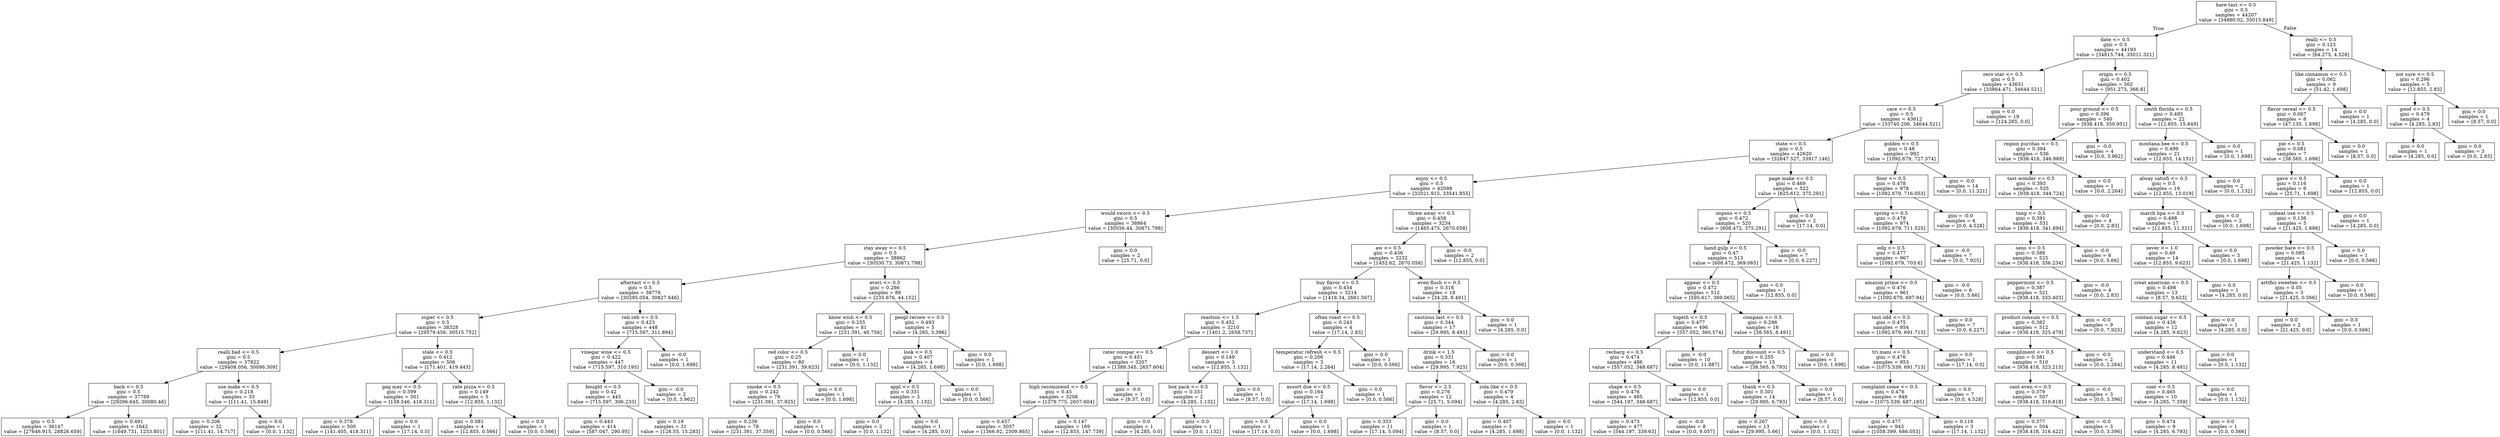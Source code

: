 digraph Tree {
node [shape=box] ;
0 [label="bare tast <= 0.5\ngini = 0.5\nsamples = 44207\nvalue = [34880.02, 35015.849]"] ;
1 [label="date <= 0.5\ngini = 0.5\nsamples = 44193\nvalue = [34815.744, 35011.321]"] ;
0 -> 1 [labeldistance=2.5, labelangle=45, headlabel="True"] ;
2 [label="zero star <= 0.5\ngini = 0.5\nsamples = 43631\nvalue = [33864.471, 34644.521]"] ;
1 -> 2 ;
3 [label="care <= 0.5\ngini = 0.5\nsamples = 43612\nvalue = [33740.206, 34644.521]"] ;
2 -> 3 ;
4 [label="state <= 0.5\ngini = 0.5\nsamples = 42620\nvalue = [32647.527, 33917.146]"] ;
3 -> 4 ;
5 [label="enjoy <= 0.5\ngini = 0.5\nsamples = 42098\nvalue = [32021.915, 33541.855]"] ;
4 -> 5 ;
6 [label="would sworn <= 0.5\ngini = 0.5\nsamples = 38864\nvalue = [30556.44, 30871.798]"] ;
5 -> 6 ;
7 [label="stay away <= 0.5\ngini = 0.5\nsamples = 38862\nvalue = [30530.73, 30871.798]"] ;
6 -> 7 ;
8 [label="aftertast <= 0.5\ngini = 0.5\nsamples = 38776\nvalue = [30295.054, 30827.646]"] ;
7 -> 8 ;
9 [label="super <= 0.5\ngini = 0.5\nsamples = 38328\nvalue = [29579.456, 30515.752]"] ;
8 -> 9 ;
10 [label="realli bad <= 0.5\ngini = 0.5\nsamples = 37822\nvalue = [29408.056, 30096.309]"] ;
9 -> 10 ;
11 [label="back <= 0.5\ngini = 0.5\nsamples = 37789\nvalue = [29296.645, 30080.46]"] ;
10 -> 11 ;
12 [label="gini = 0.5\nsamples = 36147\nvalue = [27646.915, 28826.659]"] ;
11 -> 12 ;
13 [label="gini = 0.491\nsamples = 1642\nvalue = [1649.731, 1253.801]"] ;
11 -> 13 ;
14 [label="use make <= 0.5\ngini = 0.218\nsamples = 33\nvalue = [111.41, 15.849]"] ;
10 -> 14 ;
15 [label="gini = 0.206\nsamples = 32\nvalue = [111.41, 14.717]"] ;
14 -> 15 ;
16 [label="gini = 0.0\nsamples = 1\nvalue = [0.0, 1.132]"] ;
14 -> 16 ;
17 [label="stale <= 0.5\ngini = 0.412\nsamples = 506\nvalue = [171.401, 419.443]"] ;
9 -> 17 ;
18 [label="gag may <= 0.5\ngini = 0.399\nsamples = 501\nvalue = [158.546, 418.311]"] ;
17 -> 18 ;
19 [label="gini = 0.378\nsamples = 500\nvalue = [141.405, 418.311]"] ;
18 -> 19 ;
20 [label="gini = 0.0\nsamples = 1\nvalue = [17.14, 0.0]"] ;
18 -> 20 ;
21 [label="rate pizza <= 0.5\ngini = 0.149\nsamples = 5\nvalue = [12.855, 1.132]"] ;
17 -> 21 ;
22 [label="gini = 0.081\nsamples = 4\nvalue = [12.855, 0.566]"] ;
21 -> 22 ;
23 [label="gini = 0.0\nsamples = 1\nvalue = [0.0, 0.566]"] ;
21 -> 23 ;
24 [label="reli reb <= 0.5\ngini = 0.423\nsamples = 448\nvalue = [715.597, 311.894]"] ;
8 -> 24 ;
25 [label="vinegar wine <= 0.5\ngini = 0.422\nsamples = 447\nvalue = [715.597, 310.195]"] ;
24 -> 25 ;
26 [label="bought <= 0.5\ngini = 0.42\nsamples = 445\nvalue = [715.597, 306.233]"] ;
25 -> 26 ;
27 [label="gini = 0.443\nsamples = 414\nvalue = [587.047, 290.95]"] ;
26 -> 27 ;
28 [label="gini = 0.19\nsamples = 31\nvalue = [128.55, 15.283]"] ;
26 -> 28 ;
29 [label="gini = -0.0\nsamples = 2\nvalue = [0.0, 3.962]"] ;
25 -> 29 ;
30 [label="gini = -0.0\nsamples = 1\nvalue = [0.0, 1.698]"] ;
24 -> 30 ;
31 [label="everi <= 0.5\ngini = 0.266\nsamples = 86\nvalue = [235.676, 44.152]"] ;
7 -> 31 ;
32 [label="know wish <= 0.5\ngini = 0.255\nsamples = 81\nvalue = [231.391, 40.756]"] ;
31 -> 32 ;
33 [label="red color <= 0.5\ngini = 0.25\nsamples = 80\nvalue = [231.391, 39.623]"] ;
32 -> 33 ;
34 [label="smoke <= 0.5\ngini = 0.242\nsamples = 79\nvalue = [231.391, 37.925]"] ;
33 -> 34 ;
35 [label="gini = 0.239\nsamples = 78\nvalue = [231.391, 37.359]"] ;
34 -> 35 ;
36 [label="gini = 0.0\nsamples = 1\nvalue = [0.0, 0.566]"] ;
34 -> 36 ;
37 [label="gini = 0.0\nsamples = 1\nvalue = [0.0, 1.698]"] ;
33 -> 37 ;
38 [label="gini = 0.0\nsamples = 1\nvalue = [0.0, 1.132]"] ;
32 -> 38 ;
39 [label="peopl review <= 0.5\ngini = 0.493\nsamples = 5\nvalue = [4.285, 3.396]"] ;
31 -> 39 ;
40 [label="look <= 0.5\ngini = 0.407\nsamples = 4\nvalue = [4.285, 1.698]"] ;
39 -> 40 ;
41 [label="appl <= 0.5\ngini = 0.331\nsamples = 3\nvalue = [4.285, 1.132]"] ;
40 -> 41 ;
42 [label="gini = 0.0\nsamples = 2\nvalue = [0.0, 1.132]"] ;
41 -> 42 ;
43 [label="gini = 0.0\nsamples = 1\nvalue = [4.285, 0.0]"] ;
41 -> 43 ;
44 [label="gini = 0.0\nsamples = 1\nvalue = [0.0, 0.566]"] ;
40 -> 44 ;
45 [label="gini = 0.0\nsamples = 1\nvalue = [0.0, 1.698]"] ;
39 -> 45 ;
46 [label="gini = 0.0\nsamples = 2\nvalue = [25.71, 0.0]"] ;
6 -> 46 ;
47 [label="threw away <= 0.5\ngini = 0.458\nsamples = 3234\nvalue = [1465.475, 2670.058]"] ;
5 -> 47 ;
48 [label="aw <= 0.5\ngini = 0.456\nsamples = 3232\nvalue = [1452.62, 2670.058]"] ;
47 -> 48 ;
49 [label="buy flavor <= 0.5\ngini = 0.454\nsamples = 3214\nvalue = [1418.34, 2661.567]"] ;
48 -> 49 ;
50 [label="reaction <= 1.5\ngini = 0.452\nsamples = 3210\nvalue = [1401.2, 2658.737]"] ;
49 -> 50 ;
51 [label="rater compar <= 0.5\ngini = 0.451\nsamples = 3207\nvalue = [1388.345, 2657.604]"] ;
50 -> 51 ;
52 [label="high recommend <= 0.5\ngini = 0.45\nsamples = 3206\nvalue = [1379.775, 2657.604]"] ;
51 -> 52 ;
53 [label="gini = 0.457\nsamples = 3037\nvalue = [1366.92, 2509.865]"] ;
52 -> 53 ;
54 [label="gini = 0.147\nsamples = 169\nvalue = [12.855, 147.739]"] ;
52 -> 54 ;
55 [label="gini = -0.0\nsamples = 1\nvalue = [8.57, 0.0]"] ;
51 -> 55 ;
56 [label="dessert <= 1.0\ngini = 0.149\nsamples = 3\nvalue = [12.855, 1.132]"] ;
50 -> 56 ;
57 [label="box pack <= 0.5\ngini = 0.331\nsamples = 2\nvalue = [4.285, 1.132]"] ;
56 -> 57 ;
58 [label="gini = 0.0\nsamples = 1\nvalue = [4.285, 0.0]"] ;
57 -> 58 ;
59 [label="gini = 0.0\nsamples = 1\nvalue = [0.0, 1.132]"] ;
57 -> 59 ;
60 [label="gini = 0.0\nsamples = 1\nvalue = [8.57, 0.0]"] ;
56 -> 60 ;
61 [label="often roast <= 0.5\ngini = 0.243\nsamples = 4\nvalue = [17.14, 2.83]"] ;
49 -> 61 ;
62 [label="temperatur refresh <= 0.5\ngini = 0.206\nsamples = 3\nvalue = [17.14, 2.264]"] ;
61 -> 62 ;
63 [label="assort due <= 0.5\ngini = 0.164\nsamples = 2\nvalue = [17.14, 1.698]"] ;
62 -> 63 ;
64 [label="gini = 0.0\nsamples = 1\nvalue = [17.14, 0.0]"] ;
63 -> 64 ;
65 [label="gini = 0.0\nsamples = 1\nvalue = [0.0, 1.698]"] ;
63 -> 65 ;
66 [label="gini = 0.0\nsamples = 1\nvalue = [0.0, 0.566]"] ;
62 -> 66 ;
67 [label="gini = 0.0\nsamples = 1\nvalue = [0.0, 0.566]"] ;
61 -> 67 ;
68 [label="even flush <= 0.5\ngini = 0.318\nsamples = 18\nvalue = [34.28, 8.491]"] ;
48 -> 68 ;
69 [label="cautious last <= 0.5\ngini = 0.344\nsamples = 17\nvalue = [29.995, 8.491]"] ;
68 -> 69 ;
70 [label="drink <= 1.5\ngini = 0.331\nsamples = 16\nvalue = [29.995, 7.925]"] ;
69 -> 70 ;
71 [label="flavor <= 2.5\ngini = 0.276\nsamples = 12\nvalue = [25.71, 5.094]"] ;
70 -> 71 ;
72 [label="gini = 0.353\nsamples = 11\nvalue = [17.14, 5.094]"] ;
71 -> 72 ;
73 [label="gini = 0.0\nsamples = 1\nvalue = [8.57, 0.0]"] ;
71 -> 73 ;
74 [label="zola like <= 0.5\ngini = 0.479\nsamples = 4\nvalue = [4.285, 2.83]"] ;
70 -> 74 ;
75 [label="gini = 0.407\nsamples = 3\nvalue = [4.285, 1.698]"] ;
74 -> 75 ;
76 [label="gini = 0.0\nsamples = 1\nvalue = [0.0, 1.132]"] ;
74 -> 76 ;
77 [label="gini = 0.0\nsamples = 1\nvalue = [0.0, 0.566]"] ;
69 -> 77 ;
78 [label="gini = 0.0\nsamples = 1\nvalue = [4.285, 0.0]"] ;
68 -> 78 ;
79 [label="gini = -0.0\nsamples = 2\nvalue = [12.855, 0.0]"] ;
47 -> 79 ;
80 [label="page make <= 0.5\ngini = 0.469\nsamples = 522\nvalue = [625.612, 375.291]"] ;
4 -> 80 ;
81 [label="imposs <= 0.5\ngini = 0.472\nsamples = 520\nvalue = [608.472, 375.291]"] ;
80 -> 81 ;
82 [label="hand gulp <= 0.5\ngini = 0.47\nsamples = 513\nvalue = [608.472, 369.065]"] ;
81 -> 82 ;
83 [label="appear <= 0.5\ngini = 0.472\nsamples = 512\nvalue = [595.617, 369.065]"] ;
82 -> 83 ;
84 [label="togeth <= 0.5\ngini = 0.477\nsamples = 496\nvalue = [557.052, 360.574]"] ;
83 -> 84 ;
85 [label="recharg <= 0.5\ngini = 0.474\nsamples = 486\nvalue = [557.052, 348.687]"] ;
84 -> 85 ;
86 [label="shape <= 0.5\ngini = 0.476\nsamples = 485\nvalue = [544.197, 348.687]"] ;
85 -> 86 ;
87 [label="gini = 0.473\nsamples = 477\nvalue = [544.197, 339.63]"] ;
86 -> 87 ;
88 [label="gini = -0.0\nsamples = 8\nvalue = [0.0, 9.057]"] ;
86 -> 88 ;
89 [label="gini = 0.0\nsamples = 1\nvalue = [12.855, 0.0]"] ;
85 -> 89 ;
90 [label="gini = -0.0\nsamples = 10\nvalue = [0.0, 11.887]"] ;
84 -> 90 ;
91 [label="compani <= 0.5\ngini = 0.296\nsamples = 16\nvalue = [38.565, 8.491]"] ;
83 -> 91 ;
92 [label="futur discount <= 0.5\ngini = 0.255\nsamples = 15\nvalue = [38.565, 6.793]"] ;
91 -> 92 ;
93 [label="thank <= 0.5\ngini = 0.301\nsamples = 14\nvalue = [29.995, 6.793]"] ;
92 -> 93 ;
94 [label="gini = 0.267\nsamples = 13\nvalue = [29.995, 5.66]"] ;
93 -> 94 ;
95 [label="gini = 0.0\nsamples = 1\nvalue = [0.0, 1.132]"] ;
93 -> 95 ;
96 [label="gini = 0.0\nsamples = 1\nvalue = [8.57, 0.0]"] ;
92 -> 96 ;
97 [label="gini = 0.0\nsamples = 1\nvalue = [0.0, 1.698]"] ;
91 -> 97 ;
98 [label="gini = 0.0\nsamples = 1\nvalue = [12.855, 0.0]"] ;
82 -> 98 ;
99 [label="gini = -0.0\nsamples = 7\nvalue = [0.0, 6.227]"] ;
81 -> 99 ;
100 [label="gini = 0.0\nsamples = 2\nvalue = [17.14, 0.0]"] ;
80 -> 100 ;
101 [label="golden <= 0.5\ngini = 0.48\nsamples = 992\nvalue = [1092.679, 727.374]"] ;
3 -> 101 ;
102 [label="floor <= 0.5\ngini = 0.478\nsamples = 978\nvalue = [1092.679, 716.053]"] ;
101 -> 102 ;
103 [label="spring <= 0.5\ngini = 0.478\nsamples = 974\nvalue = [1092.679, 711.525]"] ;
102 -> 103 ;
104 [label="edg <= 0.5\ngini = 0.477\nsamples = 967\nvalue = [1092.679, 703.6]"] ;
103 -> 104 ;
105 [label="amazon prime <= 0.5\ngini = 0.476\nsamples = 961\nvalue = [1092.679, 697.94]"] ;
104 -> 105 ;
106 [label="tast odd <= 0.5\ngini = 0.475\nsamples = 954\nvalue = [1092.679, 691.713]"] ;
105 -> 106 ;
107 [label="tri mani <= 0.5\ngini = 0.476\nsamples = 953\nvalue = [1075.539, 691.713]"] ;
106 -> 107 ;
108 [label="complaint come <= 0.5\ngini = 0.476\nsamples = 946\nvalue = [1075.539, 687.185]"] ;
107 -> 108 ;
109 [label="gini = 0.477\nsamples = 943\nvalue = [1058.399, 686.053]"] ;
108 -> 109 ;
110 [label="gini = 0.116\nsamples = 3\nvalue = [17.14, 1.132]"] ;
108 -> 110 ;
111 [label="gini = 0.0\nsamples = 7\nvalue = [0.0, 4.528]"] ;
107 -> 111 ;
112 [label="gini = 0.0\nsamples = 1\nvalue = [17.14, 0.0]"] ;
106 -> 112 ;
113 [label="gini = 0.0\nsamples = 7\nvalue = [0.0, 6.227]"] ;
105 -> 113 ;
114 [label="gini = -0.0\nsamples = 6\nvalue = [0.0, 5.66]"] ;
104 -> 114 ;
115 [label="gini = -0.0\nsamples = 7\nvalue = [0.0, 7.925]"] ;
103 -> 115 ;
116 [label="gini = -0.0\nsamples = 4\nvalue = [0.0, 4.528]"] ;
102 -> 116 ;
117 [label="gini = -0.0\nsamples = 14\nvalue = [0.0, 11.321]"] ;
101 -> 117 ;
118 [label="gini = 0.0\nsamples = 19\nvalue = [124.265, 0.0]"] ;
2 -> 118 ;
119 [label="origin <= 0.5\ngini = 0.402\nsamples = 562\nvalue = [951.273, 366.8]"] ;
1 -> 119 ;
120 [label="pour ground <= 0.5\ngini = 0.396\nsamples = 540\nvalue = [938.418, 350.951]"] ;
119 -> 120 ;
121 [label="region purchas <= 0.5\ngini = 0.394\nsamples = 536\nvalue = [938.418, 346.989]"] ;
120 -> 121 ;
122 [label="tast wonder <= 0.5\ngini = 0.393\nsamples = 535\nvalue = [938.418, 344.724]"] ;
121 -> 122 ;
123 [label="tang <= 0.5\ngini = 0.391\nsamples = 531\nvalue = [938.418, 341.894]"] ;
122 -> 123 ;
124 [label="sens <= 0.5\ngini = 0.388\nsamples = 525\nvalue = [938.418, 336.234]"] ;
123 -> 124 ;
125 [label="peppermint <= 0.5\ngini = 0.387\nsamples = 521\nvalue = [938.418, 333.403]"] ;
124 -> 125 ;
126 [label="product consum <= 0.5\ngini = 0.382\nsamples = 512\nvalue = [938.418, 325.479]"] ;
125 -> 126 ;
127 [label="compliment <= 0.5\ngini = 0.381\nsamples = 510\nvalue = [938.418, 323.215]"] ;
126 -> 127 ;
128 [label="cant even <= 0.5\ngini = 0.379\nsamples = 507\nvalue = [938.418, 319.818]"] ;
127 -> 128 ;
129 [label="gini = 0.377\nsamples = 504\nvalue = [938.418, 316.422]"] ;
128 -> 129 ;
130 [label="gini = -0.0\nsamples = 3\nvalue = [0.0, 3.396]"] ;
128 -> 130 ;
131 [label="gini = -0.0\nsamples = 3\nvalue = [0.0, 3.396]"] ;
127 -> 131 ;
132 [label="gini = -0.0\nsamples = 2\nvalue = [0.0, 2.264]"] ;
126 -> 132 ;
133 [label="gini = -0.0\nsamples = 9\nvalue = [0.0, 7.925]"] ;
125 -> 133 ;
134 [label="gini = -0.0\nsamples = 4\nvalue = [0.0, 2.83]"] ;
124 -> 134 ;
135 [label="gini = -0.0\nsamples = 6\nvalue = [0.0, 5.66]"] ;
123 -> 135 ;
136 [label="gini = -0.0\nsamples = 4\nvalue = [0.0, 2.83]"] ;
122 -> 136 ;
137 [label="gini = 0.0\nsamples = 1\nvalue = [0.0, 2.264]"] ;
121 -> 137 ;
138 [label="gini = -0.0\nsamples = 4\nvalue = [0.0, 3.962]"] ;
120 -> 138 ;
139 [label="south florida <= 0.5\ngini = 0.495\nsamples = 22\nvalue = [12.855, 15.849]"] ;
119 -> 139 ;
140 [label="montana bee <= 0.5\ngini = 0.499\nsamples = 21\nvalue = [12.855, 14.151]"] ;
139 -> 140 ;
141 [label="alway satisfi <= 0.5\ngini = 0.5\nsamples = 19\nvalue = [12.855, 13.019]"] ;
140 -> 141 ;
142 [label="march bpa <= 0.5\ngini = 0.498\nsamples = 17\nvalue = [12.855, 11.321]"] ;
141 -> 142 ;
143 [label="sever <= 1.0\ngini = 0.49\nsamples = 14\nvalue = [12.855, 9.623]"] ;
142 -> 143 ;
144 [label="creat american <= 0.5\ngini = 0.498\nsamples = 13\nvalue = [8.57, 9.623]"] ;
143 -> 144 ;
145 [label="contain sugar <= 0.5\ngini = 0.426\nsamples = 12\nvalue = [4.285, 9.623]"] ;
144 -> 145 ;
146 [label="understand <= 0.5\ngini = 0.446\nsamples = 11\nvalue = [4.285, 8.491]"] ;
145 -> 146 ;
147 [label="coat <= 0.5\ngini = 0.465\nsamples = 10\nvalue = [4.285, 7.359]"] ;
146 -> 147 ;
148 [label="gini = 0.474\nsamples = 9\nvalue = [4.285, 6.793]"] ;
147 -> 148 ;
149 [label="gini = 0.0\nsamples = 1\nvalue = [0.0, 0.566]"] ;
147 -> 149 ;
150 [label="gini = 0.0\nsamples = 1\nvalue = [0.0, 1.132]"] ;
146 -> 150 ;
151 [label="gini = 0.0\nsamples = 1\nvalue = [0.0, 1.132]"] ;
145 -> 151 ;
152 [label="gini = 0.0\nsamples = 1\nvalue = [4.285, 0.0]"] ;
144 -> 152 ;
153 [label="gini = 0.0\nsamples = 1\nvalue = [4.285, 0.0]"] ;
143 -> 153 ;
154 [label="gini = 0.0\nsamples = 3\nvalue = [0.0, 1.698]"] ;
142 -> 154 ;
155 [label="gini = 0.0\nsamples = 2\nvalue = [0.0, 1.698]"] ;
141 -> 155 ;
156 [label="gini = 0.0\nsamples = 2\nvalue = [0.0, 1.132]"] ;
140 -> 156 ;
157 [label="gini = 0.0\nsamples = 1\nvalue = [0.0, 1.698]"] ;
139 -> 157 ;
158 [label="realli <= 0.5\ngini = 0.123\nsamples = 14\nvalue = [64.275, 4.528]"] ;
0 -> 158 [labeldistance=2.5, labelangle=-45, headlabel="False"] ;
159 [label="like cinnamon <= 0.5\ngini = 0.062\nsamples = 9\nvalue = [51.42, 1.698]"] ;
158 -> 159 ;
160 [label="flavor cereal <= 0.5\ngini = 0.067\nsamples = 8\nvalue = [47.135, 1.698]"] ;
159 -> 160 ;
161 [label="pie <= 0.5\ngini = 0.081\nsamples = 7\nvalue = [38.565, 1.698]"] ;
160 -> 161 ;
162 [label="gave <= 0.5\ngini = 0.116\nsamples = 6\nvalue = [25.71, 1.698]"] ;
161 -> 162 ;
163 [label="unbeat use <= 0.5\ngini = 0.136\nsamples = 5\nvalue = [21.425, 1.698]"] ;
162 -> 163 ;
164 [label="powder bare <= 0.5\ngini = 0.095\nsamples = 4\nvalue = [21.425, 1.132]"] ;
163 -> 164 ;
165 [label="artifici sweeten <= 0.5\ngini = 0.05\nsamples = 3\nvalue = [21.425, 0.566]"] ;
164 -> 165 ;
166 [label="gini = 0.0\nsamples = 2\nvalue = [21.425, 0.0]"] ;
165 -> 166 ;
167 [label="gini = 0.0\nsamples = 1\nvalue = [0.0, 0.566]"] ;
165 -> 167 ;
168 [label="gini = 0.0\nsamples = 1\nvalue = [0.0, 0.566]"] ;
164 -> 168 ;
169 [label="gini = 0.0\nsamples = 1\nvalue = [0.0, 0.566]"] ;
163 -> 169 ;
170 [label="gini = 0.0\nsamples = 1\nvalue = [4.285, 0.0]"] ;
162 -> 170 ;
171 [label="gini = 0.0\nsamples = 1\nvalue = [12.855, 0.0]"] ;
161 -> 171 ;
172 [label="gini = 0.0\nsamples = 1\nvalue = [8.57, 0.0]"] ;
160 -> 172 ;
173 [label="gini = 0.0\nsamples = 1\nvalue = [4.285, 0.0]"] ;
159 -> 173 ;
174 [label="not sure <= 0.5\ngini = 0.296\nsamples = 5\nvalue = [12.855, 2.83]"] ;
158 -> 174 ;
175 [label="good <= 0.5\ngini = 0.479\nsamples = 4\nvalue = [4.285, 2.83]"] ;
174 -> 175 ;
176 [label="gini = 0.0\nsamples = 1\nvalue = [4.285, 0.0]"] ;
175 -> 176 ;
177 [label="gini = 0.0\nsamples = 3\nvalue = [0.0, 2.83]"] ;
175 -> 177 ;
178 [label="gini = 0.0\nsamples = 1\nvalue = [8.57, 0.0]"] ;
174 -> 178 ;
}